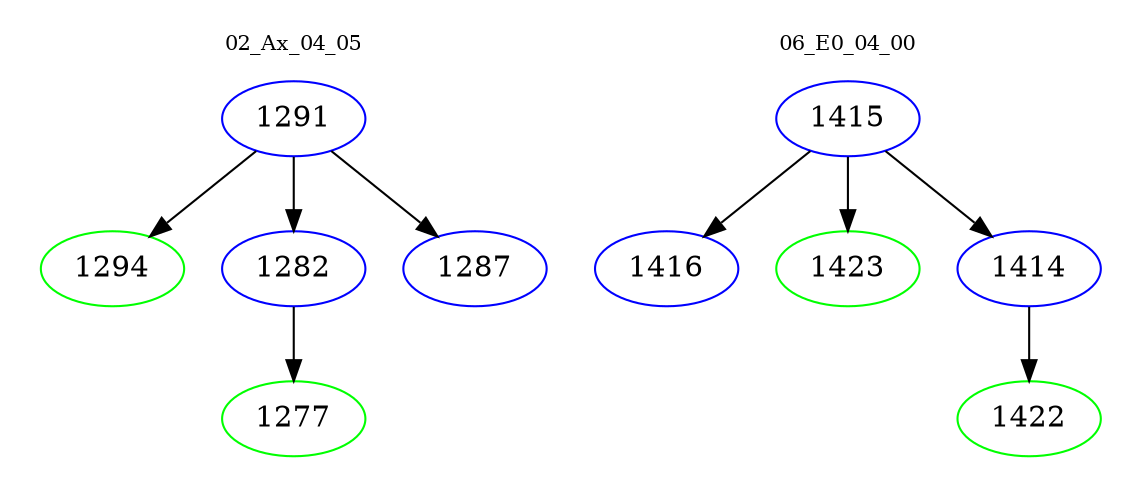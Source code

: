 digraph{
subgraph cluster_0 {
color = white
label = "02_Ax_04_05";
fontsize=10;
T0_1291 [label="1291", color="blue"]
T0_1291 -> T0_1294 [color="black"]
T0_1294 [label="1294", color="green"]
T0_1291 -> T0_1282 [color="black"]
T0_1282 [label="1282", color="blue"]
T0_1282 -> T0_1277 [color="black"]
T0_1277 [label="1277", color="green"]
T0_1291 -> T0_1287 [color="black"]
T0_1287 [label="1287", color="blue"]
}
subgraph cluster_1 {
color = white
label = "06_E0_04_00";
fontsize=10;
T1_1415 [label="1415", color="blue"]
T1_1415 -> T1_1416 [color="black"]
T1_1416 [label="1416", color="blue"]
T1_1415 -> T1_1423 [color="black"]
T1_1423 [label="1423", color="green"]
T1_1415 -> T1_1414 [color="black"]
T1_1414 [label="1414", color="blue"]
T1_1414 -> T1_1422 [color="black"]
T1_1422 [label="1422", color="green"]
}
}
